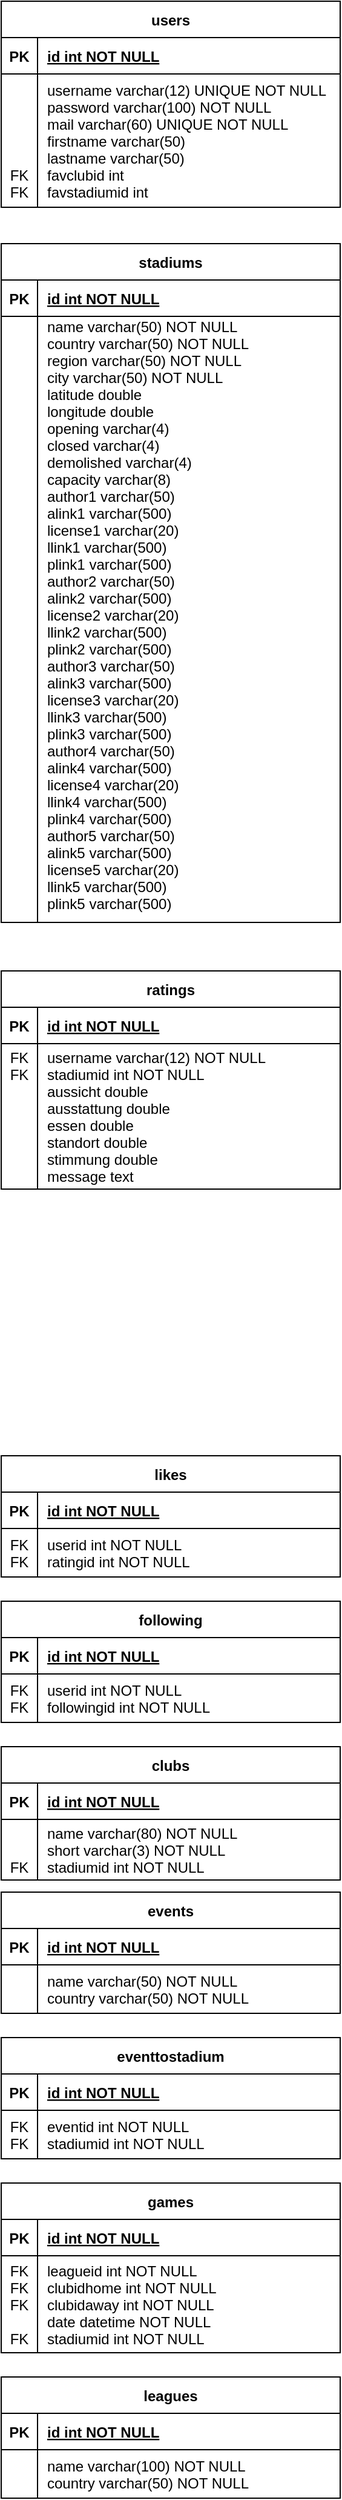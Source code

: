 <mxfile version="13.9.9" type="device"><diagram id="SCR3WOdd7eiZp098IjOr" name="Seite-1"><mxGraphModel dx="1422" dy="822" grid="1" gridSize="10" guides="1" tooltips="1" connect="1" arrows="1" fold="1" page="1" pageScale="1" pageWidth="827" pageHeight="1169" math="0" shadow="0"><root><mxCell id="0"/><mxCell id="1" parent="0"/><mxCell id="oIfJlzaq-9ULOsapSgk6-11" value="users" style="shape=table;startSize=30;container=1;collapsible=1;childLayout=tableLayout;fixedRows=1;rowLines=0;fontStyle=1;align=center;resizeLast=1;" vertex="1" parent="1"><mxGeometry x="40" y="40" width="280" height="170" as="geometry"/></mxCell><mxCell id="oIfJlzaq-9ULOsapSgk6-12" value="" style="shape=partialRectangle;collapsible=0;dropTarget=0;pointerEvents=0;fillColor=none;top=0;left=0;bottom=1;right=0;points=[[0,0.5],[1,0.5]];portConstraint=eastwest;" vertex="1" parent="oIfJlzaq-9ULOsapSgk6-11"><mxGeometry y="30" width="280" height="30" as="geometry"/></mxCell><mxCell id="oIfJlzaq-9ULOsapSgk6-13" value="PK" style="shape=partialRectangle;connectable=0;fillColor=none;top=0;left=0;bottom=0;right=0;fontStyle=1;overflow=hidden;" vertex="1" parent="oIfJlzaq-9ULOsapSgk6-12"><mxGeometry width="30" height="30" as="geometry"/></mxCell><mxCell id="oIfJlzaq-9ULOsapSgk6-14" value="id int NOT NULL" style="shape=partialRectangle;connectable=0;fillColor=none;top=0;left=0;bottom=0;right=0;align=left;spacingLeft=6;fontStyle=5;overflow=hidden;" vertex="1" parent="oIfJlzaq-9ULOsapSgk6-12"><mxGeometry x="30" width="250" height="30" as="geometry"/></mxCell><mxCell id="oIfJlzaq-9ULOsapSgk6-15" value="" style="shape=partialRectangle;collapsible=0;dropTarget=0;pointerEvents=0;fillColor=none;top=0;left=0;bottom=0;right=0;points=[[0,0.5],[1,0.5]];portConstraint=eastwest;" vertex="1" parent="oIfJlzaq-9ULOsapSgk6-11"><mxGeometry y="60" width="280" height="110" as="geometry"/></mxCell><mxCell id="oIfJlzaq-9ULOsapSgk6-16" value="&#10;&#10;&#10;&#10;&#10;FK&#10;FK" style="shape=partialRectangle;connectable=0;fillColor=none;top=0;left=0;bottom=0;right=0;editable=1;overflow=hidden;" vertex="1" parent="oIfJlzaq-9ULOsapSgk6-15"><mxGeometry width="30" height="110" as="geometry"/></mxCell><mxCell id="oIfJlzaq-9ULOsapSgk6-17" value="username varchar(12) UNIQUE NOT NULL&#10;password varchar(100) NOT NULL&#10;mail varchar(60) UNIQUE NOT NULL&#10;firstname varchar(50)&#10;lastname varchar(50)&#10;favclubid int&#10;favstadiumid int" style="shape=partialRectangle;connectable=0;fillColor=none;top=0;left=0;bottom=0;right=0;align=left;spacingLeft=6;overflow=hidden;" vertex="1" parent="oIfJlzaq-9ULOsapSgk6-15"><mxGeometry x="30" width="250" height="110" as="geometry"/></mxCell><mxCell id="oIfJlzaq-9ULOsapSgk6-24" value="stadiums" style="shape=table;startSize=30;container=1;collapsible=1;childLayout=tableLayout;fixedRows=1;rowLines=0;fontStyle=1;align=center;resizeLast=1;" vertex="1" parent="1"><mxGeometry x="40" y="240" width="280" height="560" as="geometry"/></mxCell><mxCell id="oIfJlzaq-9ULOsapSgk6-25" value="" style="shape=partialRectangle;collapsible=0;dropTarget=0;pointerEvents=0;fillColor=none;top=0;left=0;bottom=1;right=0;points=[[0,0.5],[1,0.5]];portConstraint=eastwest;" vertex="1" parent="oIfJlzaq-9ULOsapSgk6-24"><mxGeometry y="30" width="280" height="30" as="geometry"/></mxCell><mxCell id="oIfJlzaq-9ULOsapSgk6-26" value="PK" style="shape=partialRectangle;connectable=0;fillColor=none;top=0;left=0;bottom=0;right=0;fontStyle=1;overflow=hidden;" vertex="1" parent="oIfJlzaq-9ULOsapSgk6-25"><mxGeometry width="30" height="30" as="geometry"/></mxCell><mxCell id="oIfJlzaq-9ULOsapSgk6-27" value="id int NOT NULL" style="shape=partialRectangle;connectable=0;fillColor=none;top=0;left=0;bottom=0;right=0;align=left;spacingLeft=6;fontStyle=5;overflow=hidden;" vertex="1" parent="oIfJlzaq-9ULOsapSgk6-25"><mxGeometry x="30" width="250" height="30" as="geometry"/></mxCell><mxCell id="oIfJlzaq-9ULOsapSgk6-28" value="" style="shape=partialRectangle;collapsible=0;dropTarget=0;pointerEvents=0;fillColor=none;top=0;left=0;bottom=0;right=0;points=[[0,0.5],[1,0.5]];portConstraint=eastwest;" vertex="1" parent="oIfJlzaq-9ULOsapSgk6-24"><mxGeometry y="60" width="280" height="500" as="geometry"/></mxCell><mxCell id="oIfJlzaq-9ULOsapSgk6-29" value="" style="shape=partialRectangle;connectable=0;fillColor=none;top=0;left=0;bottom=0;right=0;editable=1;overflow=hidden;" vertex="1" parent="oIfJlzaq-9ULOsapSgk6-28"><mxGeometry width="30" height="500" as="geometry"/></mxCell><mxCell id="oIfJlzaq-9ULOsapSgk6-30" value="name varchar(50) NOT NULL&#10;country varchar(50) NOT NULL&#10;region varchar(50) NOT NULL&#10;city varchar(50) NOT NULL&#10;latitude double&#10;longitude double&#10;opening varchar(4)&#10;closed varchar(4)&#10;demolished varchar(4)&#10;capacity varchar(8)&#10;author1 varchar(50)&#10;alink1 varchar(500)&#10;license1 varchar(20)&#10;llink1 varchar(500)&#10;plink1 varchar(500)&#10;author2 varchar(50)&#10;alink2 varchar(500)&#10;license2 varchar(20)&#10;llink2 varchar(500)&#10;plink2 varchar(500)&#10;author3 varchar(50)&#10;alink3 varchar(500)&#10;license3 varchar(20)&#10;llink3 varchar(500)&#10;plink3 varchar(500)&#10;author4 varchar(50)&#10;alink4 varchar(500)&#10;license4 varchar(20)&#10;llink4 varchar(500)&#10;plink4 varchar(500)&#10;author5 varchar(50)&#10;alink5 varchar(500)&#10;license5 varchar(20)&#10;llink5 varchar(500)&#10;plink5 varchar(500)&#10;" style="shape=partialRectangle;connectable=0;fillColor=none;top=0;left=0;bottom=0;right=0;align=left;spacingLeft=6;overflow=hidden;" vertex="1" parent="oIfJlzaq-9ULOsapSgk6-28"><mxGeometry x="30" width="250" height="500" as="geometry"/></mxCell><mxCell id="oIfJlzaq-9ULOsapSgk6-44" value="ratings" style="shape=table;startSize=30;container=1;collapsible=1;childLayout=tableLayout;fixedRows=1;rowLines=0;fontStyle=1;align=center;resizeLast=1;" vertex="1" parent="1"><mxGeometry x="40" y="840" width="280" height="180" as="geometry"/></mxCell><mxCell id="oIfJlzaq-9ULOsapSgk6-45" value="" style="shape=partialRectangle;collapsible=0;dropTarget=0;pointerEvents=0;fillColor=none;top=0;left=0;bottom=1;right=0;points=[[0,0.5],[1,0.5]];portConstraint=eastwest;" vertex="1" parent="oIfJlzaq-9ULOsapSgk6-44"><mxGeometry y="30" width="280" height="30" as="geometry"/></mxCell><mxCell id="oIfJlzaq-9ULOsapSgk6-46" value="PK" style="shape=partialRectangle;connectable=0;fillColor=none;top=0;left=0;bottom=0;right=0;fontStyle=1;overflow=hidden;" vertex="1" parent="oIfJlzaq-9ULOsapSgk6-45"><mxGeometry width="30" height="30" as="geometry"/></mxCell><mxCell id="oIfJlzaq-9ULOsapSgk6-47" value="id int NOT NULL" style="shape=partialRectangle;connectable=0;fillColor=none;top=0;left=0;bottom=0;right=0;align=left;spacingLeft=6;fontStyle=5;overflow=hidden;" vertex="1" parent="oIfJlzaq-9ULOsapSgk6-45"><mxGeometry x="30" width="250" height="30" as="geometry"/></mxCell><mxCell id="oIfJlzaq-9ULOsapSgk6-48" value="" style="shape=partialRectangle;collapsible=0;dropTarget=0;pointerEvents=0;fillColor=none;top=0;left=0;bottom=0;right=0;points=[[0,0.5],[1,0.5]];portConstraint=eastwest;" vertex="1" parent="oIfJlzaq-9ULOsapSgk6-44"><mxGeometry y="60" width="280" height="120" as="geometry"/></mxCell><mxCell id="oIfJlzaq-9ULOsapSgk6-49" value="FK&#10;FK&#10;&#10;&#10;&#10;&#10;&#10;" style="shape=partialRectangle;connectable=0;fillColor=none;top=0;left=0;bottom=0;right=0;editable=1;overflow=hidden;" vertex="1" parent="oIfJlzaq-9ULOsapSgk6-48"><mxGeometry width="30" height="120" as="geometry"/></mxCell><mxCell id="oIfJlzaq-9ULOsapSgk6-50" value="username varchar(12) NOT NULL&#10;stadiumid int NOT NULL&#10;aussicht double&#10;ausstattung double&#10;essen double&#10;standort double&#10;stimmung double&#10;message text" style="shape=partialRectangle;connectable=0;fillColor=none;top=0;left=0;bottom=0;right=0;align=left;spacingLeft=6;overflow=hidden;" vertex="1" parent="oIfJlzaq-9ULOsapSgk6-48"><mxGeometry x="30" width="250" height="120" as="geometry"/></mxCell><mxCell id="oIfJlzaq-9ULOsapSgk6-58" value="likes" style="shape=table;startSize=30;container=1;collapsible=1;childLayout=tableLayout;fixedRows=1;rowLines=0;fontStyle=1;align=center;resizeLast=1;" vertex="1" parent="1"><mxGeometry x="40" y="1240" width="280" height="100" as="geometry"/></mxCell><mxCell id="oIfJlzaq-9ULOsapSgk6-59" value="" style="shape=partialRectangle;collapsible=0;dropTarget=0;pointerEvents=0;fillColor=none;top=0;left=0;bottom=1;right=0;points=[[0,0.5],[1,0.5]];portConstraint=eastwest;" vertex="1" parent="oIfJlzaq-9ULOsapSgk6-58"><mxGeometry y="30" width="280" height="30" as="geometry"/></mxCell><mxCell id="oIfJlzaq-9ULOsapSgk6-60" value="PK" style="shape=partialRectangle;connectable=0;fillColor=none;top=0;left=0;bottom=0;right=0;fontStyle=1;overflow=hidden;" vertex="1" parent="oIfJlzaq-9ULOsapSgk6-59"><mxGeometry width="30" height="30" as="geometry"/></mxCell><mxCell id="oIfJlzaq-9ULOsapSgk6-61" value="id int NOT NULL" style="shape=partialRectangle;connectable=0;fillColor=none;top=0;left=0;bottom=0;right=0;align=left;spacingLeft=6;fontStyle=5;overflow=hidden;" vertex="1" parent="oIfJlzaq-9ULOsapSgk6-59"><mxGeometry x="30" width="250" height="30" as="geometry"/></mxCell><mxCell id="oIfJlzaq-9ULOsapSgk6-62" value="" style="shape=partialRectangle;collapsible=0;dropTarget=0;pointerEvents=0;fillColor=none;top=0;left=0;bottom=0;right=0;points=[[0,0.5],[1,0.5]];portConstraint=eastwest;" vertex="1" parent="oIfJlzaq-9ULOsapSgk6-58"><mxGeometry y="60" width="280" height="40" as="geometry"/></mxCell><mxCell id="oIfJlzaq-9ULOsapSgk6-63" value="FK&#10;FK" style="shape=partialRectangle;connectable=0;fillColor=none;top=0;left=0;bottom=0;right=0;editable=1;overflow=hidden;" vertex="1" parent="oIfJlzaq-9ULOsapSgk6-62"><mxGeometry width="30" height="40" as="geometry"/></mxCell><mxCell id="oIfJlzaq-9ULOsapSgk6-64" value="userid int NOT NULL&#10;ratingid int NOT NULL" style="shape=partialRectangle;connectable=0;fillColor=none;top=0;left=0;bottom=0;right=0;align=left;spacingLeft=6;overflow=hidden;" vertex="1" parent="oIfJlzaq-9ULOsapSgk6-62"><mxGeometry x="30" width="250" height="40" as="geometry"/></mxCell><mxCell id="oIfJlzaq-9ULOsapSgk6-65" value="following" style="shape=table;startSize=30;container=1;collapsible=1;childLayout=tableLayout;fixedRows=1;rowLines=0;fontStyle=1;align=center;resizeLast=1;" vertex="1" parent="1"><mxGeometry x="40" y="1360" width="280" height="100" as="geometry"/></mxCell><mxCell id="oIfJlzaq-9ULOsapSgk6-66" value="" style="shape=partialRectangle;collapsible=0;dropTarget=0;pointerEvents=0;fillColor=none;top=0;left=0;bottom=1;right=0;points=[[0,0.5],[1,0.5]];portConstraint=eastwest;" vertex="1" parent="oIfJlzaq-9ULOsapSgk6-65"><mxGeometry y="30" width="280" height="30" as="geometry"/></mxCell><mxCell id="oIfJlzaq-9ULOsapSgk6-67" value="PK" style="shape=partialRectangle;connectable=0;fillColor=none;top=0;left=0;bottom=0;right=0;fontStyle=1;overflow=hidden;" vertex="1" parent="oIfJlzaq-9ULOsapSgk6-66"><mxGeometry width="30" height="30" as="geometry"/></mxCell><mxCell id="oIfJlzaq-9ULOsapSgk6-68" value="id int NOT NULL" style="shape=partialRectangle;connectable=0;fillColor=none;top=0;left=0;bottom=0;right=0;align=left;spacingLeft=6;fontStyle=5;overflow=hidden;" vertex="1" parent="oIfJlzaq-9ULOsapSgk6-66"><mxGeometry x="30" width="250" height="30" as="geometry"/></mxCell><mxCell id="oIfJlzaq-9ULOsapSgk6-69" value="" style="shape=partialRectangle;collapsible=0;dropTarget=0;pointerEvents=0;fillColor=none;top=0;left=0;bottom=0;right=0;points=[[0,0.5],[1,0.5]];portConstraint=eastwest;" vertex="1" parent="oIfJlzaq-9ULOsapSgk6-65"><mxGeometry y="60" width="280" height="40" as="geometry"/></mxCell><mxCell id="oIfJlzaq-9ULOsapSgk6-70" value="FK&#10;FK" style="shape=partialRectangle;connectable=0;fillColor=none;top=0;left=0;bottom=0;right=0;editable=1;overflow=hidden;" vertex="1" parent="oIfJlzaq-9ULOsapSgk6-69"><mxGeometry width="30" height="40" as="geometry"/></mxCell><mxCell id="oIfJlzaq-9ULOsapSgk6-71" value="userid int NOT NULL&#10;followingid int NOT NULL" style="shape=partialRectangle;connectable=0;fillColor=none;top=0;left=0;bottom=0;right=0;align=left;spacingLeft=6;overflow=hidden;" vertex="1" parent="oIfJlzaq-9ULOsapSgk6-69"><mxGeometry x="30" width="250" height="40" as="geometry"/></mxCell><mxCell id="oIfJlzaq-9ULOsapSgk6-72" value="clubs" style="shape=table;startSize=30;container=1;collapsible=1;childLayout=tableLayout;fixedRows=1;rowLines=0;fontStyle=1;align=center;resizeLast=1;" vertex="1" parent="1"><mxGeometry x="40" y="1480" width="280" height="110" as="geometry"/></mxCell><mxCell id="oIfJlzaq-9ULOsapSgk6-73" value="" style="shape=partialRectangle;collapsible=0;dropTarget=0;pointerEvents=0;fillColor=none;top=0;left=0;bottom=1;right=0;points=[[0,0.5],[1,0.5]];portConstraint=eastwest;" vertex="1" parent="oIfJlzaq-9ULOsapSgk6-72"><mxGeometry y="30" width="280" height="30" as="geometry"/></mxCell><mxCell id="oIfJlzaq-9ULOsapSgk6-74" value="PK" style="shape=partialRectangle;connectable=0;fillColor=none;top=0;left=0;bottom=0;right=0;fontStyle=1;overflow=hidden;" vertex="1" parent="oIfJlzaq-9ULOsapSgk6-73"><mxGeometry width="30" height="30" as="geometry"/></mxCell><mxCell id="oIfJlzaq-9ULOsapSgk6-75" value="id int NOT NULL" style="shape=partialRectangle;connectable=0;fillColor=none;top=0;left=0;bottom=0;right=0;align=left;spacingLeft=6;fontStyle=5;overflow=hidden;" vertex="1" parent="oIfJlzaq-9ULOsapSgk6-73"><mxGeometry x="30" width="250" height="30" as="geometry"/></mxCell><mxCell id="oIfJlzaq-9ULOsapSgk6-76" value="" style="shape=partialRectangle;collapsible=0;dropTarget=0;pointerEvents=0;fillColor=none;top=0;left=0;bottom=0;right=0;points=[[0,0.5],[1,0.5]];portConstraint=eastwest;" vertex="1" parent="oIfJlzaq-9ULOsapSgk6-72"><mxGeometry y="60" width="280" height="50" as="geometry"/></mxCell><mxCell id="oIfJlzaq-9ULOsapSgk6-77" value="&#10;&#10;FK" style="shape=partialRectangle;connectable=0;fillColor=none;top=0;left=0;bottom=0;right=0;editable=1;overflow=hidden;" vertex="1" parent="oIfJlzaq-9ULOsapSgk6-76"><mxGeometry width="30" height="50" as="geometry"/></mxCell><mxCell id="oIfJlzaq-9ULOsapSgk6-78" value="name varchar(80) NOT NULL&#10;short varchar(3) NOT NULL&#10;stadiumid int NOT NULL" style="shape=partialRectangle;connectable=0;fillColor=none;top=0;left=0;bottom=0;right=0;align=left;spacingLeft=6;overflow=hidden;" vertex="1" parent="oIfJlzaq-9ULOsapSgk6-76"><mxGeometry x="30" width="250" height="50" as="geometry"/></mxCell><mxCell id="oIfJlzaq-9ULOsapSgk6-79" value="events" style="shape=table;startSize=30;container=1;collapsible=1;childLayout=tableLayout;fixedRows=1;rowLines=0;fontStyle=1;align=center;resizeLast=1;" vertex="1" parent="1"><mxGeometry x="40" y="1600" width="280" height="100" as="geometry"/></mxCell><mxCell id="oIfJlzaq-9ULOsapSgk6-80" value="" style="shape=partialRectangle;collapsible=0;dropTarget=0;pointerEvents=0;fillColor=none;top=0;left=0;bottom=1;right=0;points=[[0,0.5],[1,0.5]];portConstraint=eastwest;" vertex="1" parent="oIfJlzaq-9ULOsapSgk6-79"><mxGeometry y="30" width="280" height="30" as="geometry"/></mxCell><mxCell id="oIfJlzaq-9ULOsapSgk6-81" value="PK" style="shape=partialRectangle;connectable=0;fillColor=none;top=0;left=0;bottom=0;right=0;fontStyle=1;overflow=hidden;" vertex="1" parent="oIfJlzaq-9ULOsapSgk6-80"><mxGeometry width="30" height="30" as="geometry"/></mxCell><mxCell id="oIfJlzaq-9ULOsapSgk6-82" value="id int NOT NULL" style="shape=partialRectangle;connectable=0;fillColor=none;top=0;left=0;bottom=0;right=0;align=left;spacingLeft=6;fontStyle=5;overflow=hidden;" vertex="1" parent="oIfJlzaq-9ULOsapSgk6-80"><mxGeometry x="30" width="250" height="30" as="geometry"/></mxCell><mxCell id="oIfJlzaq-9ULOsapSgk6-83" value="" style="shape=partialRectangle;collapsible=0;dropTarget=0;pointerEvents=0;fillColor=none;top=0;left=0;bottom=0;right=0;points=[[0,0.5],[1,0.5]];portConstraint=eastwest;" vertex="1" parent="oIfJlzaq-9ULOsapSgk6-79"><mxGeometry y="60" width="280" height="40" as="geometry"/></mxCell><mxCell id="oIfJlzaq-9ULOsapSgk6-84" value="" style="shape=partialRectangle;connectable=0;fillColor=none;top=0;left=0;bottom=0;right=0;editable=1;overflow=hidden;" vertex="1" parent="oIfJlzaq-9ULOsapSgk6-83"><mxGeometry width="30" height="40" as="geometry"/></mxCell><mxCell id="oIfJlzaq-9ULOsapSgk6-85" value="name varchar(50) NOT NULL&#10;country varchar(50) NOT NULL" style="shape=partialRectangle;connectable=0;fillColor=none;top=0;left=0;bottom=0;right=0;align=left;spacingLeft=6;overflow=hidden;" vertex="1" parent="oIfJlzaq-9ULOsapSgk6-83"><mxGeometry x="30" width="250" height="40" as="geometry"/></mxCell><mxCell id="oIfJlzaq-9ULOsapSgk6-86" value="eventtostadium" style="shape=table;startSize=30;container=1;collapsible=1;childLayout=tableLayout;fixedRows=1;rowLines=0;fontStyle=1;align=center;resizeLast=1;" vertex="1" parent="1"><mxGeometry x="40" y="1720" width="280" height="100" as="geometry"/></mxCell><mxCell id="oIfJlzaq-9ULOsapSgk6-87" value="" style="shape=partialRectangle;collapsible=0;dropTarget=0;pointerEvents=0;fillColor=none;top=0;left=0;bottom=1;right=0;points=[[0,0.5],[1,0.5]];portConstraint=eastwest;" vertex="1" parent="oIfJlzaq-9ULOsapSgk6-86"><mxGeometry y="30" width="280" height="30" as="geometry"/></mxCell><mxCell id="oIfJlzaq-9ULOsapSgk6-88" value="PK" style="shape=partialRectangle;connectable=0;fillColor=none;top=0;left=0;bottom=0;right=0;fontStyle=1;overflow=hidden;" vertex="1" parent="oIfJlzaq-9ULOsapSgk6-87"><mxGeometry width="30" height="30" as="geometry"/></mxCell><mxCell id="oIfJlzaq-9ULOsapSgk6-89" value="id int NOT NULL" style="shape=partialRectangle;connectable=0;fillColor=none;top=0;left=0;bottom=0;right=0;align=left;spacingLeft=6;fontStyle=5;overflow=hidden;" vertex="1" parent="oIfJlzaq-9ULOsapSgk6-87"><mxGeometry x="30" width="250" height="30" as="geometry"/></mxCell><mxCell id="oIfJlzaq-9ULOsapSgk6-90" value="" style="shape=partialRectangle;collapsible=0;dropTarget=0;pointerEvents=0;fillColor=none;top=0;left=0;bottom=0;right=0;points=[[0,0.5],[1,0.5]];portConstraint=eastwest;" vertex="1" parent="oIfJlzaq-9ULOsapSgk6-86"><mxGeometry y="60" width="280" height="40" as="geometry"/></mxCell><mxCell id="oIfJlzaq-9ULOsapSgk6-91" value="FK&#10;FK" style="shape=partialRectangle;connectable=0;fillColor=none;top=0;left=0;bottom=0;right=0;editable=1;overflow=hidden;" vertex="1" parent="oIfJlzaq-9ULOsapSgk6-90"><mxGeometry width="30" height="40" as="geometry"/></mxCell><mxCell id="oIfJlzaq-9ULOsapSgk6-92" value="eventid int NOT NULL&#10;stadiumid int NOT NULL" style="shape=partialRectangle;connectable=0;fillColor=none;top=0;left=0;bottom=0;right=0;align=left;spacingLeft=6;overflow=hidden;" vertex="1" parent="oIfJlzaq-9ULOsapSgk6-90"><mxGeometry x="30" width="250" height="40" as="geometry"/></mxCell><mxCell id="oIfJlzaq-9ULOsapSgk6-93" value="games" style="shape=table;startSize=30;container=1;collapsible=1;childLayout=tableLayout;fixedRows=1;rowLines=0;fontStyle=1;align=center;resizeLast=1;" vertex="1" parent="1"><mxGeometry x="40" y="1840" width="280" height="140" as="geometry"/></mxCell><mxCell id="oIfJlzaq-9ULOsapSgk6-94" value="" style="shape=partialRectangle;collapsible=0;dropTarget=0;pointerEvents=0;fillColor=none;top=0;left=0;bottom=1;right=0;points=[[0,0.5],[1,0.5]];portConstraint=eastwest;" vertex="1" parent="oIfJlzaq-9ULOsapSgk6-93"><mxGeometry y="30" width="280" height="30" as="geometry"/></mxCell><mxCell id="oIfJlzaq-9ULOsapSgk6-95" value="PK" style="shape=partialRectangle;connectable=0;fillColor=none;top=0;left=0;bottom=0;right=0;fontStyle=1;overflow=hidden;" vertex="1" parent="oIfJlzaq-9ULOsapSgk6-94"><mxGeometry width="30" height="30" as="geometry"/></mxCell><mxCell id="oIfJlzaq-9ULOsapSgk6-96" value="id int NOT NULL" style="shape=partialRectangle;connectable=0;fillColor=none;top=0;left=0;bottom=0;right=0;align=left;spacingLeft=6;fontStyle=5;overflow=hidden;" vertex="1" parent="oIfJlzaq-9ULOsapSgk6-94"><mxGeometry x="30" width="250" height="30" as="geometry"/></mxCell><mxCell id="oIfJlzaq-9ULOsapSgk6-97" value="" style="shape=partialRectangle;collapsible=0;dropTarget=0;pointerEvents=0;fillColor=none;top=0;left=0;bottom=0;right=0;points=[[0,0.5],[1,0.5]];portConstraint=eastwest;" vertex="1" parent="oIfJlzaq-9ULOsapSgk6-93"><mxGeometry y="60" width="280" height="80" as="geometry"/></mxCell><mxCell id="oIfJlzaq-9ULOsapSgk6-98" value="FK&#10;FK&#10;FK&#10;&#10;FK" style="shape=partialRectangle;connectable=0;fillColor=none;top=0;left=0;bottom=0;right=0;editable=1;overflow=hidden;" vertex="1" parent="oIfJlzaq-9ULOsapSgk6-97"><mxGeometry width="30" height="80" as="geometry"/></mxCell><mxCell id="oIfJlzaq-9ULOsapSgk6-99" value="leagueid int NOT NULL&#10;clubidhome int NOT NULL&#10;clubidaway int NOT NULL&#10;date datetime NOT NULL&#10;stadiumid int NOT NULL" style="shape=partialRectangle;connectable=0;fillColor=none;top=0;left=0;bottom=0;right=0;align=left;spacingLeft=6;overflow=hidden;" vertex="1" parent="oIfJlzaq-9ULOsapSgk6-97"><mxGeometry x="30" width="250" height="80" as="geometry"/></mxCell><mxCell id="oIfJlzaq-9ULOsapSgk6-100" value="leagues" style="shape=table;startSize=30;container=1;collapsible=1;childLayout=tableLayout;fixedRows=1;rowLines=0;fontStyle=1;align=center;resizeLast=1;" vertex="1" parent="1"><mxGeometry x="40" y="2000" width="280" height="100" as="geometry"/></mxCell><mxCell id="oIfJlzaq-9ULOsapSgk6-101" value="" style="shape=partialRectangle;collapsible=0;dropTarget=0;pointerEvents=0;fillColor=none;top=0;left=0;bottom=1;right=0;points=[[0,0.5],[1,0.5]];portConstraint=eastwest;" vertex="1" parent="oIfJlzaq-9ULOsapSgk6-100"><mxGeometry y="30" width="280" height="30" as="geometry"/></mxCell><mxCell id="oIfJlzaq-9ULOsapSgk6-102" value="PK" style="shape=partialRectangle;connectable=0;fillColor=none;top=0;left=0;bottom=0;right=0;fontStyle=1;overflow=hidden;" vertex="1" parent="oIfJlzaq-9ULOsapSgk6-101"><mxGeometry width="30" height="30" as="geometry"/></mxCell><mxCell id="oIfJlzaq-9ULOsapSgk6-103" value="id int NOT NULL" style="shape=partialRectangle;connectable=0;fillColor=none;top=0;left=0;bottom=0;right=0;align=left;spacingLeft=6;fontStyle=5;overflow=hidden;" vertex="1" parent="oIfJlzaq-9ULOsapSgk6-101"><mxGeometry x="30" width="250" height="30" as="geometry"/></mxCell><mxCell id="oIfJlzaq-9ULOsapSgk6-104" value="" style="shape=partialRectangle;collapsible=0;dropTarget=0;pointerEvents=0;fillColor=none;top=0;left=0;bottom=0;right=0;points=[[0,0.5],[1,0.5]];portConstraint=eastwest;" vertex="1" parent="oIfJlzaq-9ULOsapSgk6-100"><mxGeometry y="60" width="280" height="40" as="geometry"/></mxCell><mxCell id="oIfJlzaq-9ULOsapSgk6-105" value="" style="shape=partialRectangle;connectable=0;fillColor=none;top=0;left=0;bottom=0;right=0;editable=1;overflow=hidden;" vertex="1" parent="oIfJlzaq-9ULOsapSgk6-104"><mxGeometry width="30" height="40" as="geometry"/></mxCell><mxCell id="oIfJlzaq-9ULOsapSgk6-106" value="name varchar(100) NOT NULL&#10;country varchar(50) NOT NULL" style="shape=partialRectangle;connectable=0;fillColor=none;top=0;left=0;bottom=0;right=0;align=left;spacingLeft=6;overflow=hidden;" vertex="1" parent="oIfJlzaq-9ULOsapSgk6-104"><mxGeometry x="30" width="250" height="40" as="geometry"/></mxCell></root></mxGraphModel></diagram></mxfile>